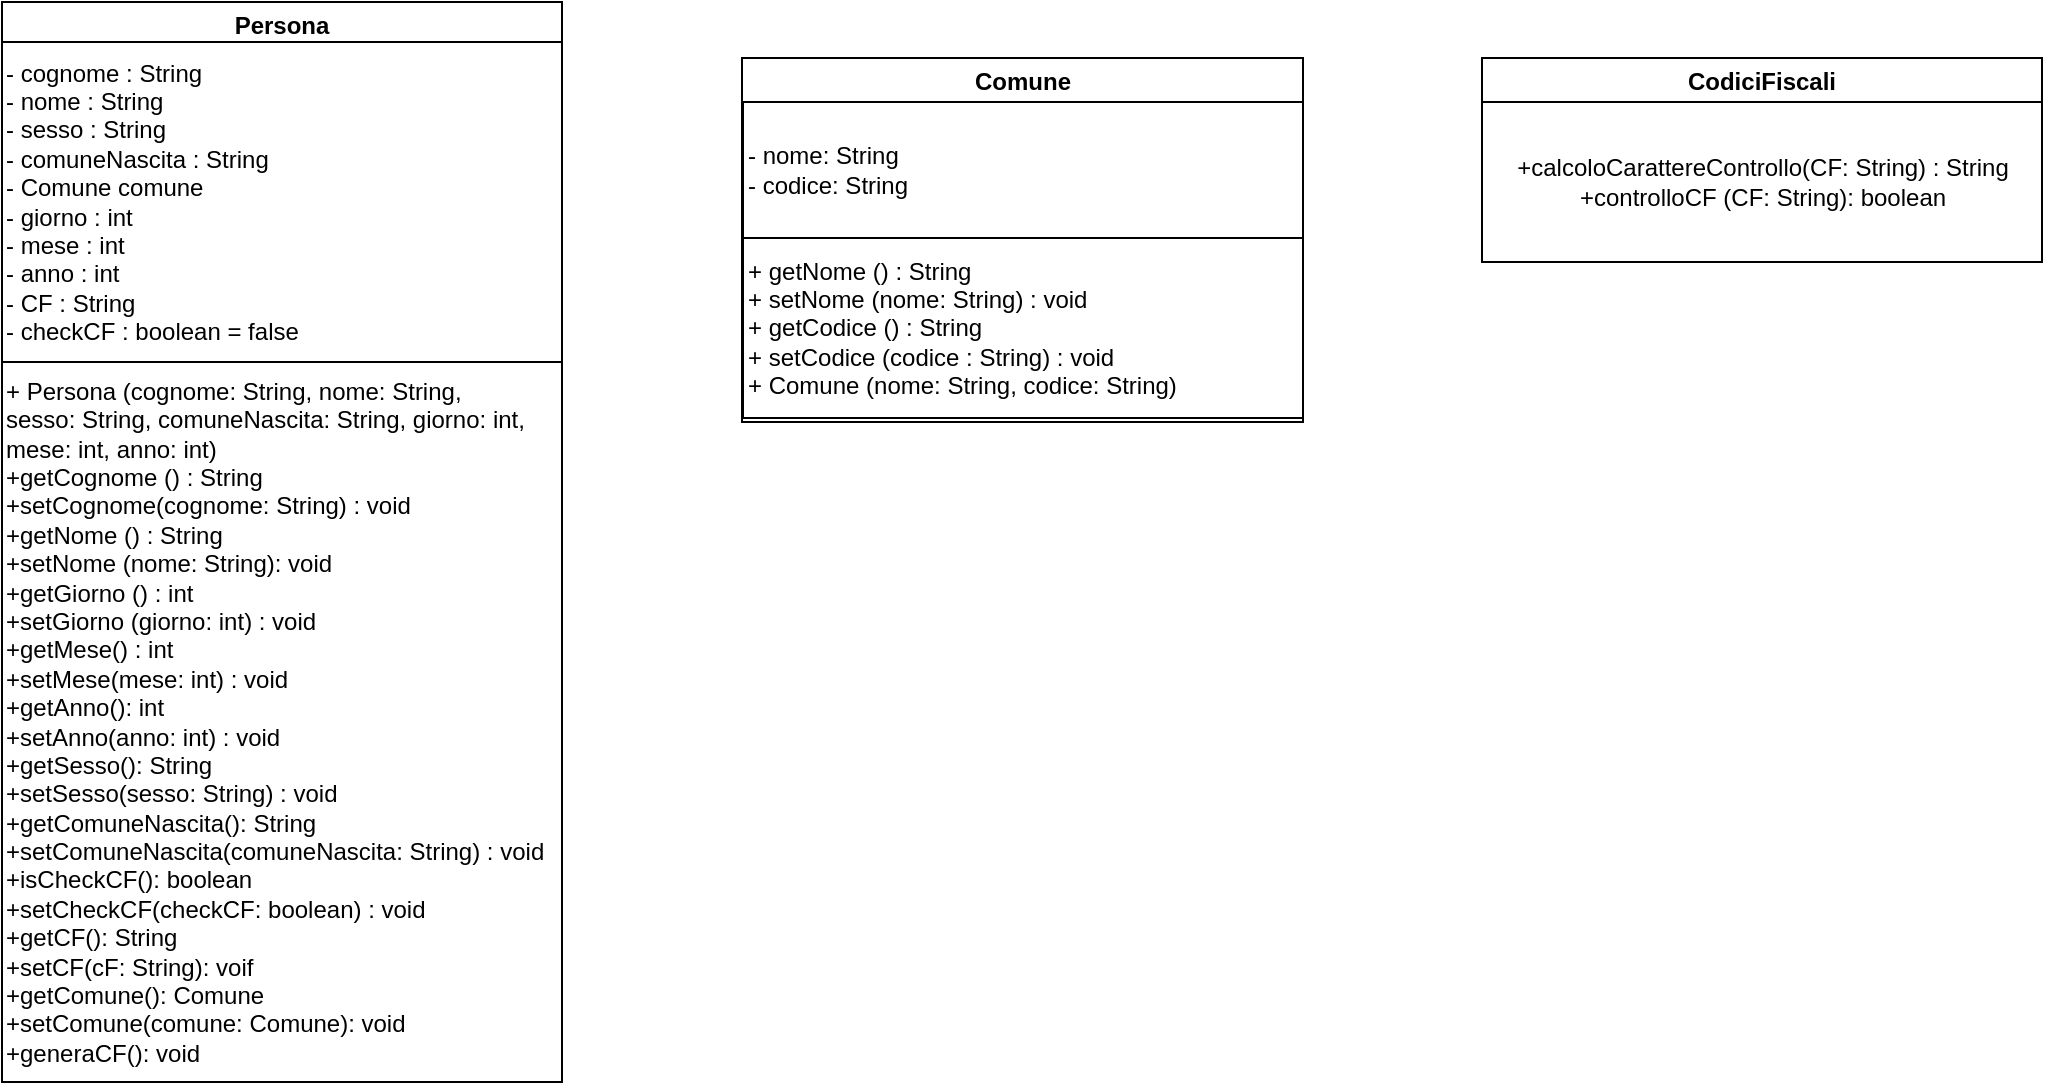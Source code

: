 <mxfile version="17.4.6" type="device"><diagram name="Page-1" id="e7e014a7-5840-1c2e-5031-d8a46d1fe8dd"><mxGraphModel dx="1497" dy="802" grid="1" gridSize="10" guides="1" tooltips="1" connect="1" arrows="1" fold="1" page="1" pageScale="1" pageWidth="1169" pageHeight="826" background="none" math="0" shadow="0"><root><mxCell id="0"/><mxCell id="1" parent="0"/><mxCell id="2" value="Persona" style="swimlane;whiteSpace=wrap" parent="1" vertex="1"><mxGeometry x="60" y="100" width="280" height="540" as="geometry"/></mxCell><mxCell id="9xd-ErN-osfGTsXKCJWu-42" value="- cognome : String&lt;br&gt;- nome : String&lt;br&gt;- sesso : String&lt;br&gt;- comuneNascita : String&lt;br&gt;- Comune comune&lt;br&gt;- giorno : int&lt;br&gt;- mese : int&lt;br&gt;- anno : int&lt;br&gt;- CF : String&lt;br&gt;- checkCF : boolean = false" style="html=1;align=left;" vertex="1" parent="2"><mxGeometry y="20" width="280" height="160" as="geometry"/></mxCell><mxCell id="9xd-ErN-osfGTsXKCJWu-48" value="+ Persona (cognome: String, nome: String,&amp;nbsp;&lt;br&gt;sesso: String, comuneNascita: String, giorno: int,&lt;br&gt;mese: int, anno: int)&lt;br&gt;+getCognome () : String&lt;br&gt;+setCognome(cognome: String) : void&lt;br&gt;+getNome () : String&lt;br&gt;+setNome (nome: String): void&lt;br&gt;+getGiorno () : int&lt;br&gt;+setGiorno (giorno: int) : void&lt;br&gt;+getMese() : int&lt;br&gt;+setMese(mese: int) : void&lt;br&gt;+getAnno(): int&lt;br&gt;+setAnno(anno: int) : void&lt;br&gt;+getSesso(): String&lt;br&gt;+setSesso(sesso: String) : void&lt;br&gt;+getComuneNascita(): String&lt;br&gt;+setComuneNascita(comuneNascita: String) : void&lt;br&gt;+isCheckCF(): boolean&lt;br&gt;+setCheckCF(checkCF: boolean) : void&lt;br&gt;+getCF(): String&lt;br&gt;+setCF(cF: String): voif&lt;br&gt;+getComune(): Comune&lt;br&gt;+setComune(comune: Comune): void&lt;br&gt;+generaCF(): void&lt;br&gt;" style="html=1;align=left;" vertex="1" parent="2"><mxGeometry y="180" width="280" height="360" as="geometry"/></mxCell><mxCell id="3" value="Comune" style="swimlane;whiteSpace=wrap" parent="1" vertex="1"><mxGeometry x="430" y="128" width="280.5" height="182" as="geometry"/></mxCell><mxCell id="9xd-ErN-osfGTsXKCJWu-43" value="- nome: String&lt;br&gt;&lt;div&gt;&lt;span&gt;- codice: String&lt;/span&gt;&lt;/div&gt;" style="html=1;align=left;" vertex="1" parent="3"><mxGeometry x="0.5" y="22" width="280" height="68" as="geometry"/></mxCell><mxCell id="9xd-ErN-osfGTsXKCJWu-49" value="+ getNome () : String&lt;br&gt;+ setNome (nome: String) : void&lt;br&gt;+ getCodice () : String&lt;br&gt;+ setCodice (codice : String) : void&lt;br&gt;+ Comune (nome: String, codice: String)" style="html=1;align=left;spacingTop=0;" vertex="1" parent="3"><mxGeometry x="0.5" y="90" width="280" height="90" as="geometry"/></mxCell><mxCell id="4" value="CodiciFiscali" style="swimlane;whiteSpace=wrap" parent="1" vertex="1"><mxGeometry x="800" y="128" width="280" height="102" as="geometry"/></mxCell><mxCell id="9xd-ErN-osfGTsXKCJWu-52" value="+calcoloCarattereControllo(CF: String) : String&lt;br&gt;+controlloCF (CF: String): boolean" style="html=1;" vertex="1" parent="4"><mxGeometry y="22" width="280" height="80" as="geometry"/></mxCell></root></mxGraphModel></diagram></mxfile>